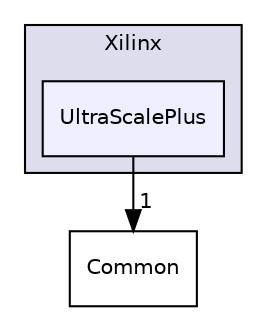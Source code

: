 digraph "src/Devices/Xilinx/UltraScalePlus" {
  compound=true
  node [ fontsize="10", fontname="Helvetica"];
  edge [ labelfontsize="10", labelfontname="Helvetica"];
  subgraph clusterdir_3b80f9b66070ce327ebd8ab923ef7ff0 {
    graph [ bgcolor="#ddddee", pencolor="black", label="Xilinx" fontname="Helvetica", fontsize="10", URL="dir_3b80f9b66070ce327ebd8ab923ef7ff0.html"]
  dir_21f1379af401b02d6de0cd697d1b0560 [shape=box, label="UltraScalePlus", style="filled", fillcolor="#eeeeff", pencolor="black", URL="dir_21f1379af401b02d6de0cd697d1b0560.html"];
  }
  dir_ba210d1fa67db7bee1bb22e0a3c11d9f [shape=box label="Common" URL="dir_ba210d1fa67db7bee1bb22e0a3c11d9f.html"];
  dir_21f1379af401b02d6de0cd697d1b0560->dir_ba210d1fa67db7bee1bb22e0a3c11d9f [headlabel="1", labeldistance=1.5 headhref="dir_000004_000001.html"];
}
